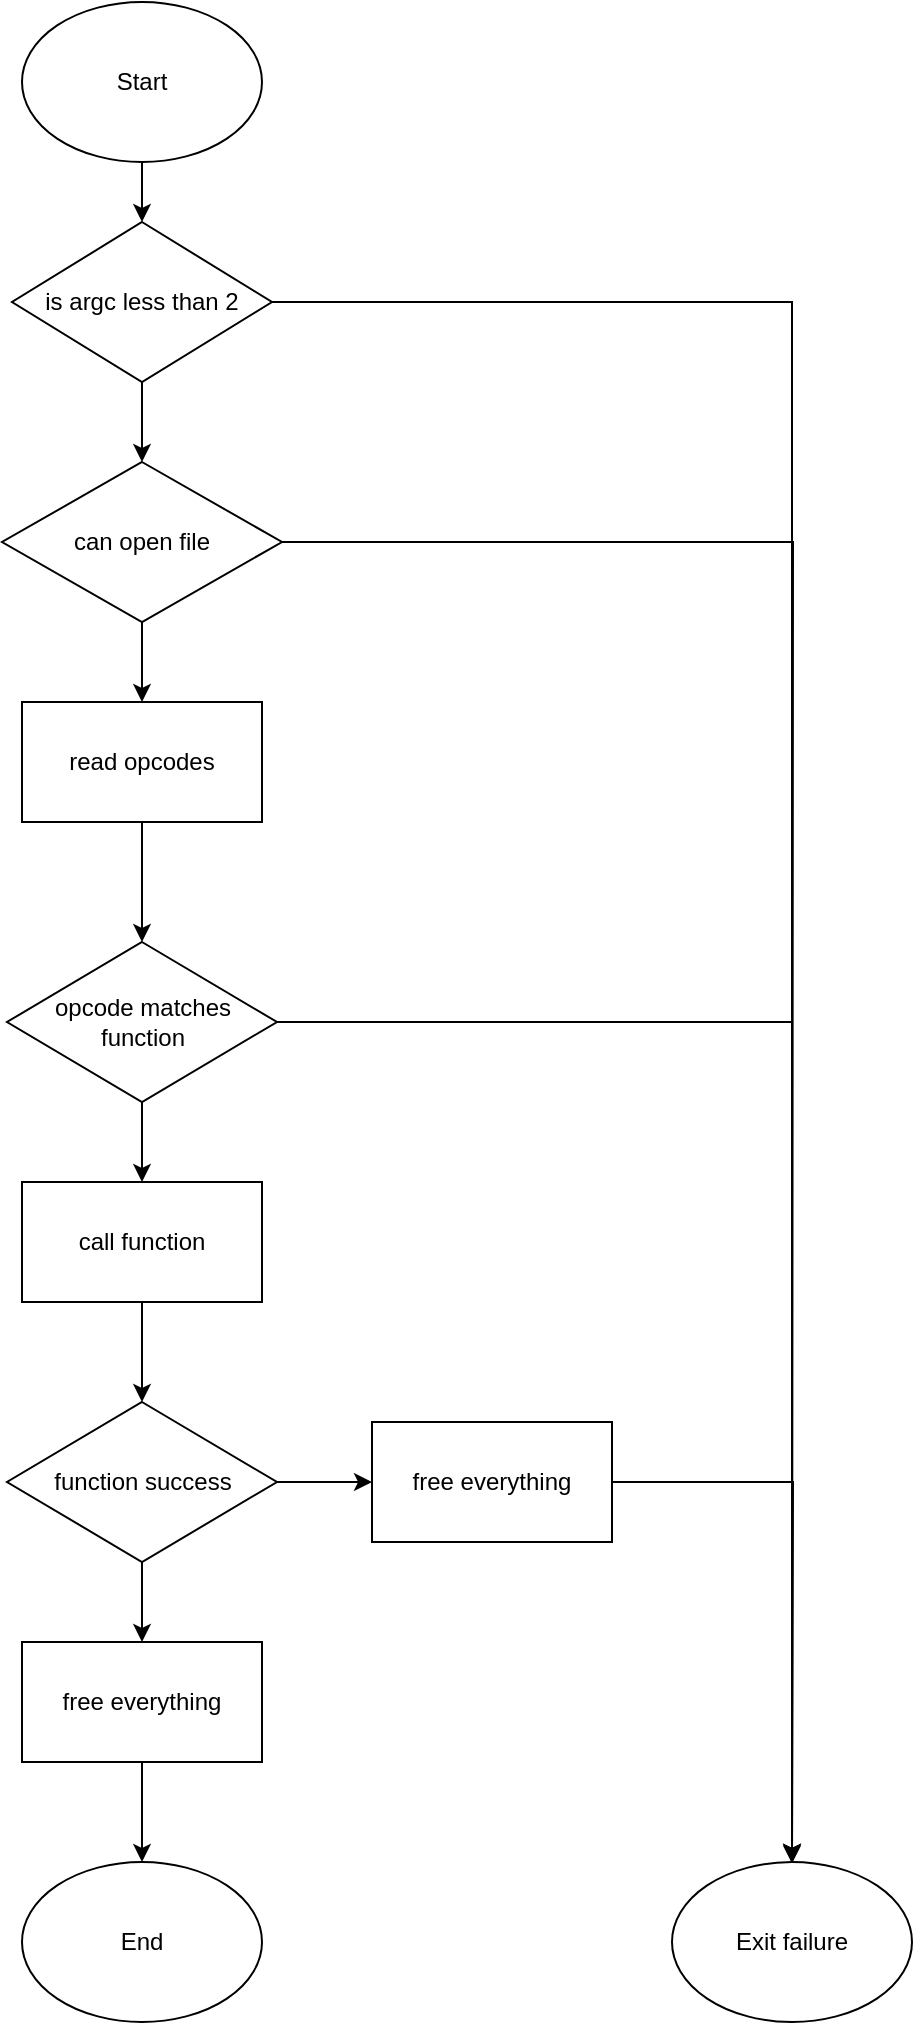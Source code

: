 <mxfile version="21.6.5" type="device">
  <diagram name="Page-1" id="CzOQGawOu5ieUQj6T0Hp">
    <mxGraphModel dx="1050" dy="534" grid="1" gridSize="10" guides="1" tooltips="1" connect="1" arrows="1" fold="1" page="1" pageScale="1" pageWidth="850" pageHeight="1100" math="0" shadow="0">
      <root>
        <mxCell id="0" />
        <mxCell id="1" parent="0" />
        <mxCell id="ilQ-WZHGmbahhmcc9ENR-32" value="" style="edgeStyle=orthogonalEdgeStyle;rounded=0;orthogonalLoop=1;jettySize=auto;html=1;" edge="1" parent="1" source="ilQ-WZHGmbahhmcc9ENR-2" target="ilQ-WZHGmbahhmcc9ENR-3">
          <mxGeometry relative="1" as="geometry" />
        </mxCell>
        <mxCell id="ilQ-WZHGmbahhmcc9ENR-2" value="Start" style="ellipse;whiteSpace=wrap;html=1;" vertex="1" parent="1">
          <mxGeometry x="125" y="50" width="120" height="80" as="geometry" />
        </mxCell>
        <mxCell id="ilQ-WZHGmbahhmcc9ENR-7" value="" style="edgeStyle=orthogonalEdgeStyle;rounded=0;orthogonalLoop=1;jettySize=auto;html=1;" edge="1" parent="1" source="ilQ-WZHGmbahhmcc9ENR-3" target="ilQ-WZHGmbahhmcc9ENR-34">
          <mxGeometry relative="1" as="geometry">
            <mxPoint x="510" y="970" as="targetPoint" />
          </mxGeometry>
        </mxCell>
        <mxCell id="ilQ-WZHGmbahhmcc9ENR-10" value="" style="edgeStyle=orthogonalEdgeStyle;rounded=0;orthogonalLoop=1;jettySize=auto;html=1;" edge="1" parent="1" source="ilQ-WZHGmbahhmcc9ENR-3" target="ilQ-WZHGmbahhmcc9ENR-9">
          <mxGeometry relative="1" as="geometry" />
        </mxCell>
        <mxCell id="ilQ-WZHGmbahhmcc9ENR-3" value="is argc less than 2" style="rhombus;whiteSpace=wrap;html=1;" vertex="1" parent="1">
          <mxGeometry x="120" y="160" width="130" height="80" as="geometry" />
        </mxCell>
        <mxCell id="ilQ-WZHGmbahhmcc9ENR-15" value="" style="edgeStyle=orthogonalEdgeStyle;rounded=0;orthogonalLoop=1;jettySize=auto;html=1;" edge="1" parent="1" source="ilQ-WZHGmbahhmcc9ENR-5" target="ilQ-WZHGmbahhmcc9ENR-14">
          <mxGeometry relative="1" as="geometry" />
        </mxCell>
        <mxCell id="ilQ-WZHGmbahhmcc9ENR-5" value="read opcodes" style="rounded=0;whiteSpace=wrap;html=1;" vertex="1" parent="1">
          <mxGeometry x="125" y="400" width="120" height="60" as="geometry" />
        </mxCell>
        <mxCell id="ilQ-WZHGmbahhmcc9ENR-12" value="" style="edgeStyle=orthogonalEdgeStyle;rounded=0;orthogonalLoop=1;jettySize=auto;html=1;" edge="1" parent="1" source="ilQ-WZHGmbahhmcc9ENR-9" target="ilQ-WZHGmbahhmcc9ENR-5">
          <mxGeometry relative="1" as="geometry" />
        </mxCell>
        <mxCell id="ilQ-WZHGmbahhmcc9ENR-37" style="edgeStyle=orthogonalEdgeStyle;rounded=0;orthogonalLoop=1;jettySize=auto;html=1;" edge="1" parent="1" source="ilQ-WZHGmbahhmcc9ENR-9">
          <mxGeometry relative="1" as="geometry">
            <mxPoint x="510" y="980.8" as="targetPoint" />
          </mxGeometry>
        </mxCell>
        <mxCell id="ilQ-WZHGmbahhmcc9ENR-9" value="can open file" style="rhombus;whiteSpace=wrap;html=1;" vertex="1" parent="1">
          <mxGeometry x="115" y="280" width="140" height="80" as="geometry" />
        </mxCell>
        <mxCell id="ilQ-WZHGmbahhmcc9ENR-25" value="" style="edgeStyle=orthogonalEdgeStyle;rounded=0;orthogonalLoop=1;jettySize=auto;html=1;" edge="1" parent="1" source="ilQ-WZHGmbahhmcc9ENR-13" target="ilQ-WZHGmbahhmcc9ENR-24">
          <mxGeometry relative="1" as="geometry" />
        </mxCell>
        <mxCell id="ilQ-WZHGmbahhmcc9ENR-13" value="call function" style="rounded=0;whiteSpace=wrap;html=1;" vertex="1" parent="1">
          <mxGeometry x="125" y="640" width="120" height="60" as="geometry" />
        </mxCell>
        <mxCell id="ilQ-WZHGmbahhmcc9ENR-19" value="" style="edgeStyle=orthogonalEdgeStyle;rounded=0;orthogonalLoop=1;jettySize=auto;html=1;" edge="1" parent="1" source="ilQ-WZHGmbahhmcc9ENR-14" target="ilQ-WZHGmbahhmcc9ENR-13">
          <mxGeometry relative="1" as="geometry" />
        </mxCell>
        <mxCell id="ilQ-WZHGmbahhmcc9ENR-36" style="edgeStyle=orthogonalEdgeStyle;rounded=0;orthogonalLoop=1;jettySize=auto;html=1;entryX=0.5;entryY=0;entryDx=0;entryDy=0;" edge="1" parent="1" source="ilQ-WZHGmbahhmcc9ENR-14" target="ilQ-WZHGmbahhmcc9ENR-34">
          <mxGeometry relative="1" as="geometry" />
        </mxCell>
        <mxCell id="ilQ-WZHGmbahhmcc9ENR-14" value="opcode matches function" style="rhombus;whiteSpace=wrap;html=1;" vertex="1" parent="1">
          <mxGeometry x="117.5" y="520" width="135" height="80" as="geometry" />
        </mxCell>
        <mxCell id="ilQ-WZHGmbahhmcc9ENR-28" value="" style="edgeStyle=orthogonalEdgeStyle;rounded=0;orthogonalLoop=1;jettySize=auto;html=1;" edge="1" parent="1" source="ilQ-WZHGmbahhmcc9ENR-20" target="ilQ-WZHGmbahhmcc9ENR-22">
          <mxGeometry relative="1" as="geometry" />
        </mxCell>
        <mxCell id="ilQ-WZHGmbahhmcc9ENR-20" value="free everything" style="rounded=0;whiteSpace=wrap;html=1;" vertex="1" parent="1">
          <mxGeometry x="125" y="870" width="120" height="60" as="geometry" />
        </mxCell>
        <mxCell id="ilQ-WZHGmbahhmcc9ENR-22" value="End" style="ellipse;whiteSpace=wrap;html=1;" vertex="1" parent="1">
          <mxGeometry x="125" y="980" width="120" height="80" as="geometry" />
        </mxCell>
        <mxCell id="ilQ-WZHGmbahhmcc9ENR-27" value="" style="edgeStyle=orthogonalEdgeStyle;rounded=0;orthogonalLoop=1;jettySize=auto;html=1;" edge="1" parent="1" source="ilQ-WZHGmbahhmcc9ENR-24" target="ilQ-WZHGmbahhmcc9ENR-20">
          <mxGeometry relative="1" as="geometry" />
        </mxCell>
        <mxCell id="ilQ-WZHGmbahhmcc9ENR-30" value="" style="edgeStyle=orthogonalEdgeStyle;rounded=0;orthogonalLoop=1;jettySize=auto;html=1;" edge="1" parent="1" source="ilQ-WZHGmbahhmcc9ENR-24" target="ilQ-WZHGmbahhmcc9ENR-29">
          <mxGeometry relative="1" as="geometry" />
        </mxCell>
        <mxCell id="ilQ-WZHGmbahhmcc9ENR-24" value="function success" style="rhombus;whiteSpace=wrap;html=1;rounded=0;" vertex="1" parent="1">
          <mxGeometry x="117.5" y="750" width="135" height="80" as="geometry" />
        </mxCell>
        <mxCell id="ilQ-WZHGmbahhmcc9ENR-35" style="edgeStyle=orthogonalEdgeStyle;rounded=0;orthogonalLoop=1;jettySize=auto;html=1;" edge="1" parent="1" source="ilQ-WZHGmbahhmcc9ENR-29">
          <mxGeometry relative="1" as="geometry">
            <mxPoint x="510" y="980" as="targetPoint" />
          </mxGeometry>
        </mxCell>
        <mxCell id="ilQ-WZHGmbahhmcc9ENR-29" value="free everything" style="rounded=0;whiteSpace=wrap;html=1;" vertex="1" parent="1">
          <mxGeometry x="300" y="760" width="120" height="60" as="geometry" />
        </mxCell>
        <mxCell id="ilQ-WZHGmbahhmcc9ENR-34" value="Exit failure" style="ellipse;whiteSpace=wrap;html=1;" vertex="1" parent="1">
          <mxGeometry x="450" y="980" width="120" height="80" as="geometry" />
        </mxCell>
      </root>
    </mxGraphModel>
  </diagram>
</mxfile>
